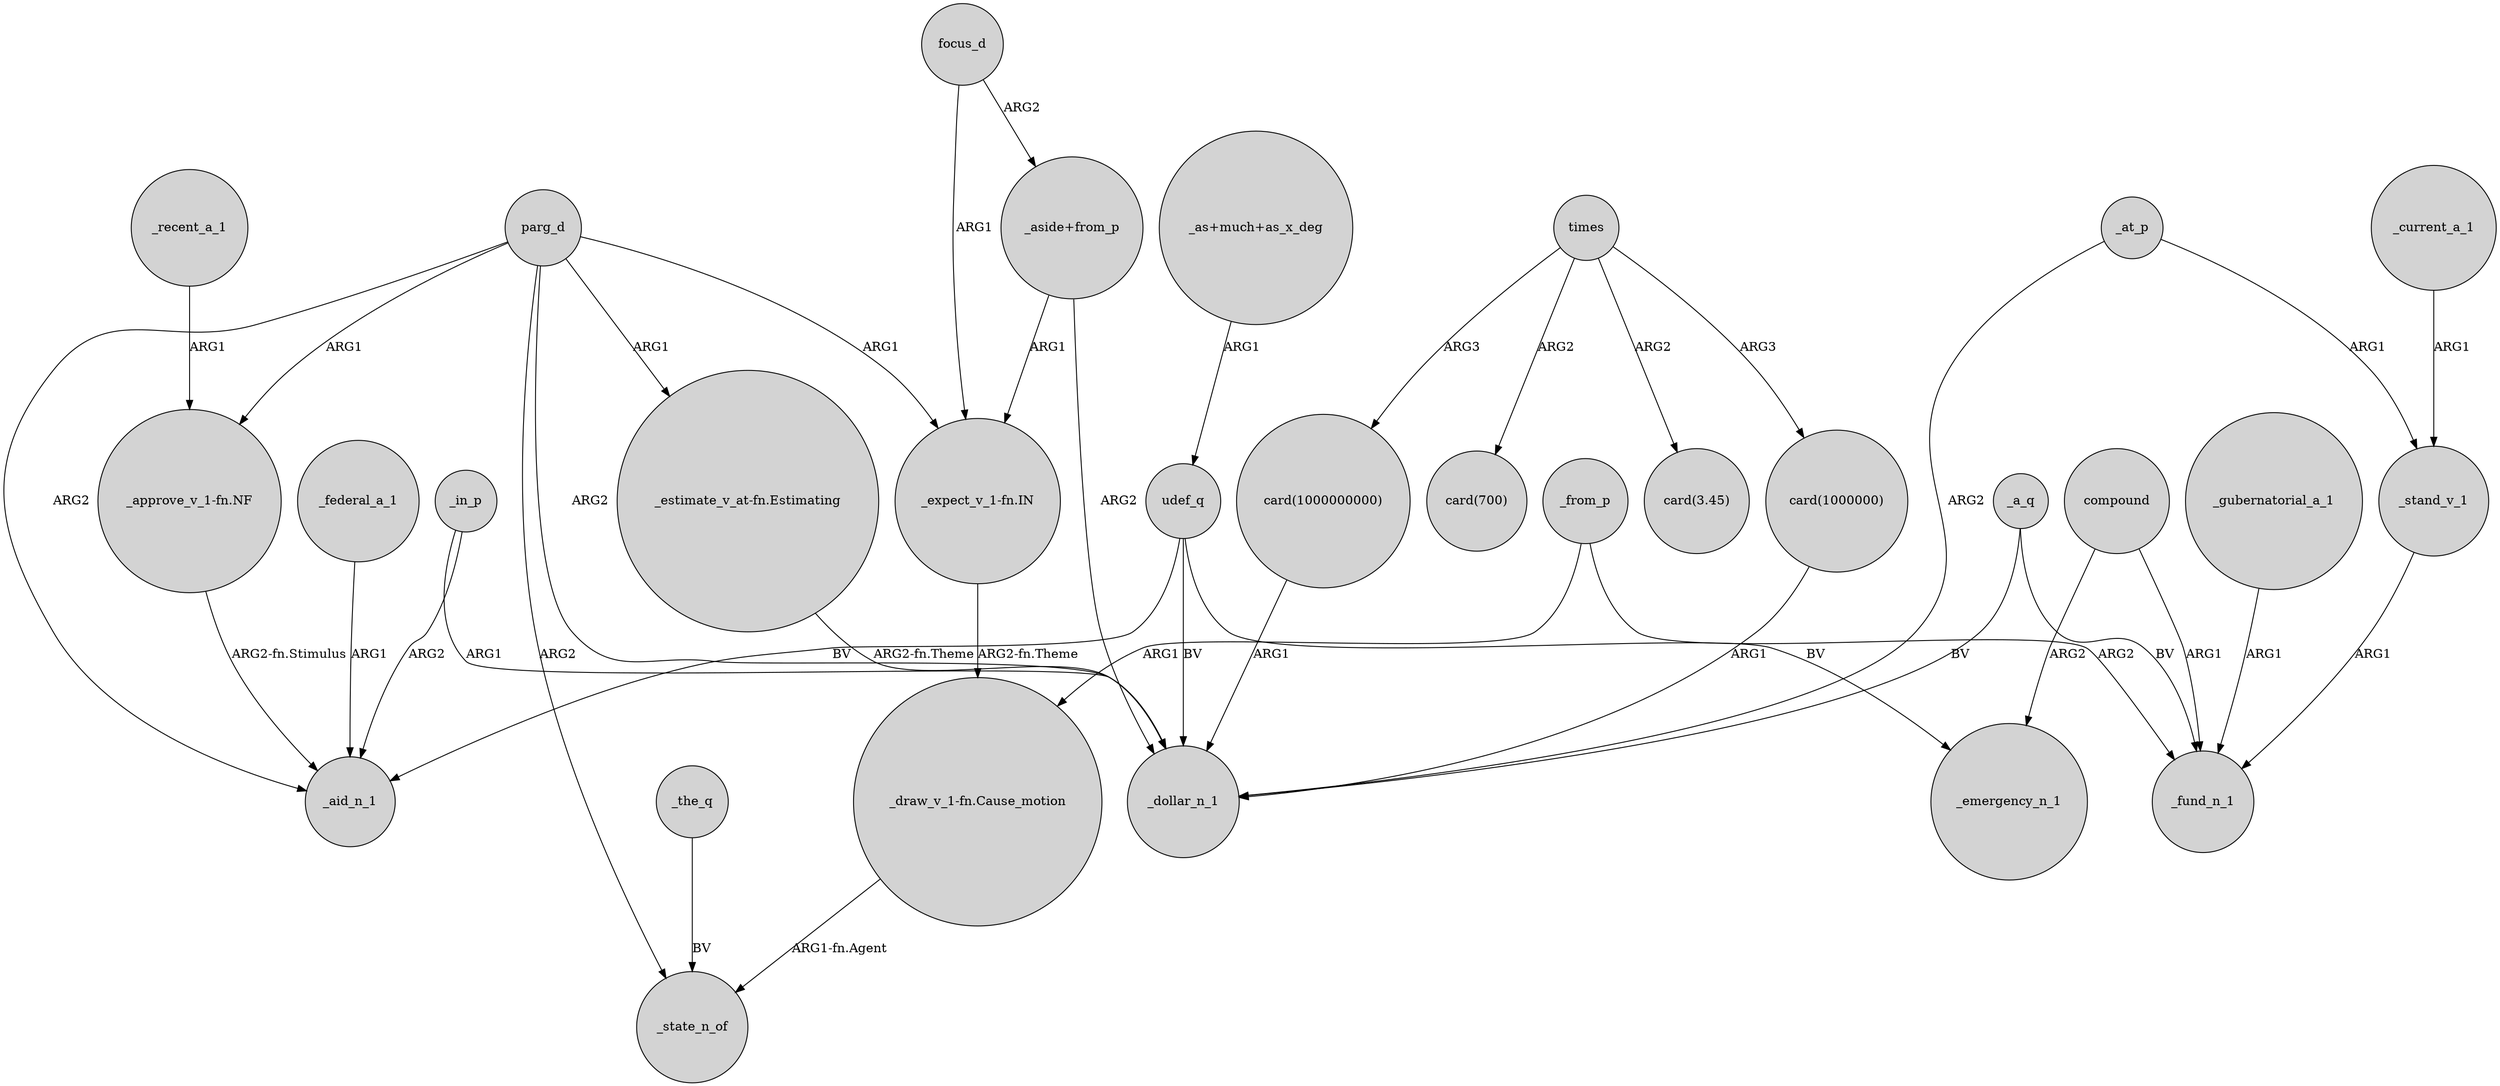 digraph {
	node [shape=circle style=filled]
	_from_p -> "_draw_v_1-fn.Cause_motion" [label=ARG1]
	compound -> _emergency_n_1 [label=ARG2]
	_recent_a_1 -> "_approve_v_1-fn.NF" [label=ARG1]
	"card(1000000)" -> _dollar_n_1 [label=ARG1]
	"_expect_v_1-fn.IN" -> "_draw_v_1-fn.Cause_motion" [label="ARG2-fn.Theme"]
	_at_p -> _dollar_n_1 [label=ARG2]
	"_aside+from_p" -> _dollar_n_1 [label=ARG2]
	_stand_v_1 -> _fund_n_1 [label=ARG1]
	_at_p -> _stand_v_1 [label=ARG1]
	_the_q -> _state_n_of [label=BV]
	parg_d -> _state_n_of [label=ARG2]
	_a_q -> _dollar_n_1 [label=BV]
	_in_p -> _aid_n_1 [label=ARG2]
	times -> "card(1000000000)" [label=ARG3]
	parg_d -> _aid_n_1 [label=ARG2]
	_a_q -> _fund_n_1 [label=BV]
	focus_d -> "_expect_v_1-fn.IN" [label=ARG1]
	"_as+much+as_x_deg" -> udef_q [label=ARG1]
	compound -> _fund_n_1 [label=ARG1]
	_current_a_1 -> _stand_v_1 [label=ARG1]
	times -> "card(1000000)" [label=ARG3]
	times -> "card(3.45)" [label=ARG2]
	udef_q -> _emergency_n_1 [label=BV]
	parg_d -> "_expect_v_1-fn.IN" [label=ARG1]
	_from_p -> _fund_n_1 [label=ARG2]
	"_approve_v_1-fn.NF" -> _aid_n_1 [label="ARG2-fn.Stimulus"]
	_federal_a_1 -> _aid_n_1 [label=ARG1]
	focus_d -> "_aside+from_p" [label=ARG2]
	_gubernatorial_a_1 -> _fund_n_1 [label=ARG1]
	parg_d -> "_estimate_v_at-fn.Estimating" [label=ARG1]
	times -> "card(700)" [label=ARG2]
	parg_d -> _dollar_n_1 [label=ARG2]
	udef_q -> _aid_n_1 [label=BV]
	_in_p -> _dollar_n_1 [label=ARG1]
	"card(1000000000)" -> _dollar_n_1 [label=ARG1]
	"_estimate_v_at-fn.Estimating" -> _dollar_n_1 [label="ARG2-fn.Theme"]
	"_draw_v_1-fn.Cause_motion" -> _state_n_of [label="ARG1-fn.Agent"]
	parg_d -> "_approve_v_1-fn.NF" [label=ARG1]
	"_aside+from_p" -> "_expect_v_1-fn.IN" [label=ARG1]
	udef_q -> _dollar_n_1 [label=BV]
}
